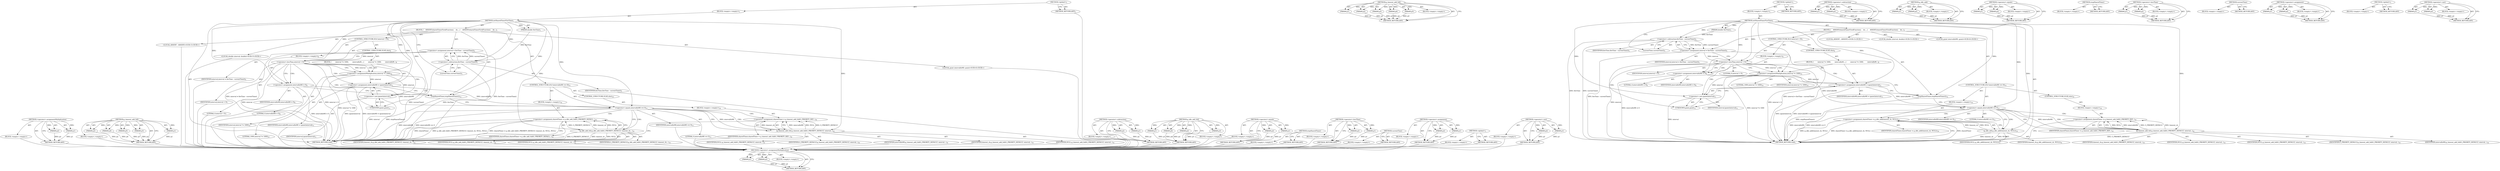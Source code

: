 digraph "&lt;operator&gt;.cast" {
vulnerable_101 [label=<(METHOD,&lt;operator&gt;.assignmentMultiplication)>];
vulnerable_102 [label=<(PARAM,p1)>];
vulnerable_103 [label=<(PARAM,p2)>];
vulnerable_104 [label=<(BLOCK,&lt;empty&gt;,&lt;empty&gt;)>];
vulnerable_105 [label=<(METHOD_RETURN,ANY)>];
vulnerable_126 [label=<(METHOD,g_timeout_add_full)>];
vulnerable_127 [label=<(PARAM,p1)>];
vulnerable_128 [label=<(PARAM,p2)>];
vulnerable_129 [label=<(PARAM,p3)>];
vulnerable_130 [label=<(PARAM,p4)>];
vulnerable_131 [label=<(PARAM,p5)>];
vulnerable_132 [label=<(BLOCK,&lt;empty&gt;,&lt;empty&gt;)>];
vulnerable_133 [label=<(METHOD_RETURN,ANY)>];
vulnerable_6 [label=<(METHOD,&lt;global&gt;)<SUB>1</SUB>>];
vulnerable_7 [label=<(BLOCK,&lt;empty&gt;,&lt;empty&gt;)<SUB>1</SUB>>];
vulnerable_8 [label=<(METHOD,setSharedTimerFireTime)<SUB>1</SUB>>];
vulnerable_9 [label=<(PARAM,double fireTime)<SUB>1</SUB>>];
vulnerable_10 [label=<(BLOCK,{
    ASSERT(sharedTimerFiredFunction);

    do...,{
    ASSERT(sharedTimerFiredFunction);

    do...)<SUB>2</SUB>>];
vulnerable_11 [label="<(LOCAL,ASSERT : ASSERT)<SUB>3</SUB>>"];
vulnerable_12 [label="<(LOCAL,double interval: double)<SUB>5</SUB>>"];
vulnerable_13 [label=<(&lt;operator&gt;.assignment,interval = fireTime - currentTime())<SUB>5</SUB>>];
vulnerable_14 [label=<(IDENTIFIER,interval,interval = fireTime - currentTime())<SUB>5</SUB>>];
vulnerable_15 [label=<(&lt;operator&gt;.subtraction,fireTime - currentTime())<SUB>5</SUB>>];
vulnerable_16 [label=<(IDENTIFIER,fireTime,fireTime - currentTime())<SUB>5</SUB>>];
vulnerable_17 [label=<(currentTime,currentTime())<SUB>5</SUB>>];
vulnerable_18 [label="<(LOCAL,guint intervalInMS: guint)<SUB>6</SUB>>"];
vulnerable_19 [label=<(CONTROL_STRUCTURE,IF,if (interval &lt; 0))<SUB>7</SUB>>];
vulnerable_20 [label=<(&lt;operator&gt;.lessThan,interval &lt; 0)<SUB>7</SUB>>];
vulnerable_21 [label=<(IDENTIFIER,interval,interval &lt; 0)<SUB>7</SUB>>];
vulnerable_22 [label=<(LITERAL,0,interval &lt; 0)<SUB>7</SUB>>];
vulnerable_23 [label=<(BLOCK,&lt;empty&gt;,&lt;empty&gt;)<SUB>8</SUB>>];
vulnerable_24 [label=<(&lt;operator&gt;.assignment,intervalInMS = 0)<SUB>8</SUB>>];
vulnerable_25 [label=<(IDENTIFIER,intervalInMS,intervalInMS = 0)<SUB>8</SUB>>];
vulnerable_26 [label=<(LITERAL,0,intervalInMS = 0)<SUB>8</SUB>>];
vulnerable_27 [label=<(CONTROL_STRUCTURE,ELSE,else)<SUB>9</SUB>>];
vulnerable_28 [label=<(BLOCK,{
        interval *= 1000;
        intervalInM...,{
        interval *= 1000;
        intervalInM...)<SUB>9</SUB>>];
vulnerable_29 [label=<(&lt;operator&gt;.assignmentMultiplication,interval *= 1000)<SUB>10</SUB>>];
vulnerable_30 [label=<(IDENTIFIER,interval,interval *= 1000)<SUB>10</SUB>>];
vulnerable_31 [label=<(LITERAL,1000,interval *= 1000)<SUB>10</SUB>>];
vulnerable_32 [label=<(&lt;operator&gt;.assignment,intervalInMS = (guint)interval)<SUB>11</SUB>>];
vulnerable_33 [label=<(IDENTIFIER,intervalInMS,intervalInMS = (guint)interval)<SUB>11</SUB>>];
vulnerable_34 [label=<(&lt;operator&gt;.cast,(guint)interval)<SUB>11</SUB>>];
vulnerable_35 [label=<(UNKNOWN,guint,guint)<SUB>11</SUB>>];
vulnerable_36 [label=<(IDENTIFIER,interval,(guint)interval)<SUB>11</SUB>>];
vulnerable_37 [label=<(stopSharedTimer,stopSharedTimer())<SUB>14</SUB>>];
vulnerable_38 [label=<(CONTROL_STRUCTURE,IF,if (intervalInMS == 0))<SUB>15</SUB>>];
vulnerable_39 [label=<(&lt;operator&gt;.equals,intervalInMS == 0)<SUB>15</SUB>>];
vulnerable_40 [label=<(IDENTIFIER,intervalInMS,intervalInMS == 0)<SUB>15</SUB>>];
vulnerable_41 [label=<(LITERAL,0,intervalInMS == 0)<SUB>15</SUB>>];
vulnerable_42 [label=<(BLOCK,&lt;empty&gt;,&lt;empty&gt;)<SUB>16</SUB>>];
vulnerable_43 [label=<(&lt;operator&gt;.assignment,sharedTimer = g_idle_add_full(G_PRIORITY_DEFAUL...)<SUB>16</SUB>>];
vulnerable_44 [label=<(IDENTIFIER,sharedTimer,sharedTimer = g_idle_add_full(G_PRIORITY_DEFAUL...)<SUB>16</SUB>>];
vulnerable_45 [label=<(g_idle_add_full,g_idle_add_full(G_PRIORITY_DEFAULT, timeout_cb,...)<SUB>16</SUB>>];
vulnerable_46 [label=<(IDENTIFIER,G_PRIORITY_DEFAULT,g_idle_add_full(G_PRIORITY_DEFAULT, timeout_cb,...)<SUB>16</SUB>>];
vulnerable_47 [label=<(IDENTIFIER,timeout_cb,g_idle_add_full(G_PRIORITY_DEFAULT, timeout_cb,...)<SUB>16</SUB>>];
vulnerable_48 [label=<(IDENTIFIER,NULL,g_idle_add_full(G_PRIORITY_DEFAULT, timeout_cb,...)<SUB>16</SUB>>];
vulnerable_49 [label=<(IDENTIFIER,NULL,g_idle_add_full(G_PRIORITY_DEFAULT, timeout_cb,...)<SUB>16</SUB>>];
vulnerable_50 [label=<(CONTROL_STRUCTURE,ELSE,else)<SUB>18</SUB>>];
vulnerable_51 [label=<(BLOCK,&lt;empty&gt;,&lt;empty&gt;)<SUB>18</SUB>>];
vulnerable_52 [label=<(&lt;operator&gt;.assignment,sharedTimer = g_timeout_add_full(G_PRIORITY_DEF...)<SUB>18</SUB>>];
vulnerable_53 [label=<(IDENTIFIER,sharedTimer,sharedTimer = g_timeout_add_full(G_PRIORITY_DEF...)<SUB>18</SUB>>];
vulnerable_54 [label=<(g_timeout_add_full,g_timeout_add_full(G_PRIORITY_DEFAULT, interval...)<SUB>18</SUB>>];
vulnerable_55 [label=<(IDENTIFIER,G_PRIORITY_DEFAULT,g_timeout_add_full(G_PRIORITY_DEFAULT, interval...)<SUB>18</SUB>>];
vulnerable_56 [label=<(IDENTIFIER,intervalInMS,g_timeout_add_full(G_PRIORITY_DEFAULT, interval...)<SUB>18</SUB>>];
vulnerable_57 [label=<(IDENTIFIER,timeout_cb,g_timeout_add_full(G_PRIORITY_DEFAULT, interval...)<SUB>18</SUB>>];
vulnerable_58 [label=<(IDENTIFIER,NULL,g_timeout_add_full(G_PRIORITY_DEFAULT, interval...)<SUB>18</SUB>>];
vulnerable_59 [label=<(IDENTIFIER,NULL,g_timeout_add_full(G_PRIORITY_DEFAULT, interval...)<SUB>18</SUB>>];
vulnerable_60 [label=<(METHOD_RETURN,void)<SUB>1</SUB>>];
vulnerable_62 [label=<(METHOD_RETURN,ANY)<SUB>1</SUB>>];
vulnerable_88 [label=<(METHOD,&lt;operator&gt;.subtraction)>];
vulnerable_89 [label=<(PARAM,p1)>];
vulnerable_90 [label=<(PARAM,p2)>];
vulnerable_91 [label=<(BLOCK,&lt;empty&gt;,&lt;empty&gt;)>];
vulnerable_92 [label=<(METHOD_RETURN,ANY)>];
vulnerable_119 [label=<(METHOD,g_idle_add_full)>];
vulnerable_120 [label=<(PARAM,p1)>];
vulnerable_121 [label=<(PARAM,p2)>];
vulnerable_122 [label=<(PARAM,p3)>];
vulnerable_123 [label=<(PARAM,p4)>];
vulnerable_124 [label=<(BLOCK,&lt;empty&gt;,&lt;empty&gt;)>];
vulnerable_125 [label=<(METHOD_RETURN,ANY)>];
vulnerable_114 [label=<(METHOD,&lt;operator&gt;.equals)>];
vulnerable_115 [label=<(PARAM,p1)>];
vulnerable_116 [label=<(PARAM,p2)>];
vulnerable_117 [label=<(BLOCK,&lt;empty&gt;,&lt;empty&gt;)>];
vulnerable_118 [label=<(METHOD_RETURN,ANY)>];
vulnerable_111 [label=<(METHOD,stopSharedTimer)>];
vulnerable_112 [label=<(BLOCK,&lt;empty&gt;,&lt;empty&gt;)>];
vulnerable_113 [label=<(METHOD_RETURN,ANY)>];
vulnerable_96 [label=<(METHOD,&lt;operator&gt;.lessThan)>];
vulnerable_97 [label=<(PARAM,p1)>];
vulnerable_98 [label=<(PARAM,p2)>];
vulnerable_99 [label=<(BLOCK,&lt;empty&gt;,&lt;empty&gt;)>];
vulnerable_100 [label=<(METHOD_RETURN,ANY)>];
vulnerable_93 [label=<(METHOD,currentTime)>];
vulnerable_94 [label=<(BLOCK,&lt;empty&gt;,&lt;empty&gt;)>];
vulnerable_95 [label=<(METHOD_RETURN,ANY)>];
vulnerable_83 [label=<(METHOD,&lt;operator&gt;.assignment)>];
vulnerable_84 [label=<(PARAM,p1)>];
vulnerable_85 [label=<(PARAM,p2)>];
vulnerable_86 [label=<(BLOCK,&lt;empty&gt;,&lt;empty&gt;)>];
vulnerable_87 [label=<(METHOD_RETURN,ANY)>];
vulnerable_77 [label=<(METHOD,&lt;global&gt;)<SUB>1</SUB>>];
vulnerable_78 [label=<(BLOCK,&lt;empty&gt;,&lt;empty&gt;)>];
vulnerable_79 [label=<(METHOD_RETURN,ANY)>];
vulnerable_106 [label=<(METHOD,&lt;operator&gt;.cast)>];
vulnerable_107 [label=<(PARAM,p1)>];
vulnerable_108 [label=<(PARAM,p2)>];
vulnerable_109 [label=<(BLOCK,&lt;empty&gt;,&lt;empty&gt;)>];
vulnerable_110 [label=<(METHOD_RETURN,ANY)>];
fixed_99 [label=<(METHOD,&lt;operator&gt;.assignmentMultiplication)>];
fixed_100 [label=<(PARAM,p1)>];
fixed_101 [label=<(PARAM,p2)>];
fixed_102 [label=<(BLOCK,&lt;empty&gt;,&lt;empty&gt;)>];
fixed_103 [label=<(METHOD_RETURN,ANY)>];
fixed_122 [label=<(METHOD,g_timeout_add_full)>];
fixed_123 [label=<(PARAM,p1)>];
fixed_124 [label=<(PARAM,p2)>];
fixed_125 [label=<(PARAM,p3)>];
fixed_126 [label=<(PARAM,p4)>];
fixed_127 [label=<(PARAM,p5)>];
fixed_128 [label=<(BLOCK,&lt;empty&gt;,&lt;empty&gt;)>];
fixed_129 [label=<(METHOD_RETURN,ANY)>];
fixed_6 [label=<(METHOD,&lt;global&gt;)<SUB>1</SUB>>];
fixed_7 [label=<(BLOCK,&lt;empty&gt;,&lt;empty&gt;)<SUB>1</SUB>>];
fixed_8 [label=<(METHOD,setSharedTimerFireTime)<SUB>1</SUB>>];
fixed_9 [label=<(PARAM,double fireTime)<SUB>1</SUB>>];
fixed_10 [label=<(BLOCK,{
    ASSERT(sharedTimerFiredFunction);

    do...,{
    ASSERT(sharedTimerFiredFunction);

    do...)<SUB>2</SUB>>];
fixed_11 [label="<(LOCAL,ASSERT : ASSERT)<SUB>3</SUB>>"];
fixed_12 [label="<(LOCAL,double interval: double)<SUB>5</SUB>>"];
fixed_13 [label=<(&lt;operator&gt;.assignment,interval = fireTime - currentTime())<SUB>5</SUB>>];
fixed_14 [label=<(IDENTIFIER,interval,interval = fireTime - currentTime())<SUB>5</SUB>>];
fixed_15 [label=<(&lt;operator&gt;.subtraction,fireTime - currentTime())<SUB>5</SUB>>];
fixed_16 [label=<(IDENTIFIER,fireTime,fireTime - currentTime())<SUB>5</SUB>>];
fixed_17 [label=<(currentTime,currentTime())<SUB>5</SUB>>];
fixed_18 [label="<(LOCAL,guint intervalInMS: guint)<SUB>6</SUB>>"];
fixed_19 [label=<(CONTROL_STRUCTURE,IF,if (interval &lt; 0))<SUB>7</SUB>>];
fixed_20 [label=<(&lt;operator&gt;.lessThan,interval &lt; 0)<SUB>7</SUB>>];
fixed_21 [label=<(IDENTIFIER,interval,interval &lt; 0)<SUB>7</SUB>>];
fixed_22 [label=<(LITERAL,0,interval &lt; 0)<SUB>7</SUB>>];
fixed_23 [label=<(BLOCK,&lt;empty&gt;,&lt;empty&gt;)<SUB>8</SUB>>];
fixed_24 [label=<(&lt;operator&gt;.assignment,intervalInMS = 0)<SUB>8</SUB>>];
fixed_25 [label=<(IDENTIFIER,intervalInMS,intervalInMS = 0)<SUB>8</SUB>>];
fixed_26 [label=<(LITERAL,0,intervalInMS = 0)<SUB>8</SUB>>];
fixed_27 [label=<(CONTROL_STRUCTURE,ELSE,else)<SUB>9</SUB>>];
fixed_28 [label=<(BLOCK,{
        interval *= 1000;
        intervalInM...,{
        interval *= 1000;
        intervalInM...)<SUB>9</SUB>>];
fixed_29 [label=<(&lt;operator&gt;.assignmentMultiplication,interval *= 1000)<SUB>10</SUB>>];
fixed_30 [label=<(IDENTIFIER,interval,interval *= 1000)<SUB>10</SUB>>];
fixed_31 [label=<(LITERAL,1000,interval *= 1000)<SUB>10</SUB>>];
fixed_32 [label=<(&lt;operator&gt;.assignment,intervalInMS = (guint)interval)<SUB>11</SUB>>];
fixed_33 [label=<(IDENTIFIER,intervalInMS,intervalInMS = (guint)interval)<SUB>11</SUB>>];
fixed_34 [label=<(&lt;operator&gt;.cast,(guint)interval)<SUB>11</SUB>>];
fixed_35 [label=<(UNKNOWN,guint,guint)<SUB>11</SUB>>];
fixed_36 [label=<(IDENTIFIER,interval,(guint)interval)<SUB>11</SUB>>];
fixed_37 [label=<(stopSharedTimer,stopSharedTimer())<SUB>14</SUB>>];
fixed_38 [label=<(CONTROL_STRUCTURE,IF,if (intervalInMS == 0))<SUB>15</SUB>>];
fixed_39 [label=<(&lt;operator&gt;.equals,intervalInMS == 0)<SUB>15</SUB>>];
fixed_40 [label=<(IDENTIFIER,intervalInMS,intervalInMS == 0)<SUB>15</SUB>>];
fixed_41 [label=<(LITERAL,0,intervalInMS == 0)<SUB>15</SUB>>];
fixed_42 [label=<(BLOCK,&lt;empty&gt;,&lt;empty&gt;)<SUB>16</SUB>>];
fixed_43 [label=<(&lt;operator&gt;.assignment,sharedTimer = g_idle_add(timeout_cb, NULL))<SUB>16</SUB>>];
fixed_44 [label=<(IDENTIFIER,sharedTimer,sharedTimer = g_idle_add(timeout_cb, NULL))<SUB>16</SUB>>];
fixed_45 [label=<(g_idle_add,g_idle_add(timeout_cb, NULL))<SUB>16</SUB>>];
fixed_46 [label=<(IDENTIFIER,timeout_cb,g_idle_add(timeout_cb, NULL))<SUB>16</SUB>>];
fixed_47 [label=<(IDENTIFIER,NULL,g_idle_add(timeout_cb, NULL))<SUB>16</SUB>>];
fixed_48 [label=<(CONTROL_STRUCTURE,ELSE,else)<SUB>18</SUB>>];
fixed_49 [label=<(BLOCK,&lt;empty&gt;,&lt;empty&gt;)<SUB>18</SUB>>];
fixed_50 [label=<(&lt;operator&gt;.assignment,sharedTimer = g_timeout_add_full(G_PRIORITY_DEF...)<SUB>18</SUB>>];
fixed_51 [label=<(IDENTIFIER,sharedTimer,sharedTimer = g_timeout_add_full(G_PRIORITY_DEF...)<SUB>18</SUB>>];
fixed_52 [label=<(g_timeout_add_full,g_timeout_add_full(G_PRIORITY_DEFAULT, interval...)<SUB>18</SUB>>];
fixed_53 [label=<(IDENTIFIER,G_PRIORITY_DEFAULT,g_timeout_add_full(G_PRIORITY_DEFAULT, interval...)<SUB>18</SUB>>];
fixed_54 [label=<(IDENTIFIER,intervalInMS,g_timeout_add_full(G_PRIORITY_DEFAULT, interval...)<SUB>18</SUB>>];
fixed_55 [label=<(IDENTIFIER,timeout_cb,g_timeout_add_full(G_PRIORITY_DEFAULT, interval...)<SUB>18</SUB>>];
fixed_56 [label=<(IDENTIFIER,NULL,g_timeout_add_full(G_PRIORITY_DEFAULT, interval...)<SUB>18</SUB>>];
fixed_57 [label=<(IDENTIFIER,NULL,g_timeout_add_full(G_PRIORITY_DEFAULT, interval...)<SUB>18</SUB>>];
fixed_58 [label=<(METHOD_RETURN,void)<SUB>1</SUB>>];
fixed_60 [label=<(METHOD_RETURN,ANY)<SUB>1</SUB>>];
fixed_86 [label=<(METHOD,&lt;operator&gt;.subtraction)>];
fixed_87 [label=<(PARAM,p1)>];
fixed_88 [label=<(PARAM,p2)>];
fixed_89 [label=<(BLOCK,&lt;empty&gt;,&lt;empty&gt;)>];
fixed_90 [label=<(METHOD_RETURN,ANY)>];
fixed_117 [label=<(METHOD,g_idle_add)>];
fixed_118 [label=<(PARAM,p1)>];
fixed_119 [label=<(PARAM,p2)>];
fixed_120 [label=<(BLOCK,&lt;empty&gt;,&lt;empty&gt;)>];
fixed_121 [label=<(METHOD_RETURN,ANY)>];
fixed_112 [label=<(METHOD,&lt;operator&gt;.equals)>];
fixed_113 [label=<(PARAM,p1)>];
fixed_114 [label=<(PARAM,p2)>];
fixed_115 [label=<(BLOCK,&lt;empty&gt;,&lt;empty&gt;)>];
fixed_116 [label=<(METHOD_RETURN,ANY)>];
fixed_109 [label=<(METHOD,stopSharedTimer)>];
fixed_110 [label=<(BLOCK,&lt;empty&gt;,&lt;empty&gt;)>];
fixed_111 [label=<(METHOD_RETURN,ANY)>];
fixed_94 [label=<(METHOD,&lt;operator&gt;.lessThan)>];
fixed_95 [label=<(PARAM,p1)>];
fixed_96 [label=<(PARAM,p2)>];
fixed_97 [label=<(BLOCK,&lt;empty&gt;,&lt;empty&gt;)>];
fixed_98 [label=<(METHOD_RETURN,ANY)>];
fixed_91 [label=<(METHOD,currentTime)>];
fixed_92 [label=<(BLOCK,&lt;empty&gt;,&lt;empty&gt;)>];
fixed_93 [label=<(METHOD_RETURN,ANY)>];
fixed_81 [label=<(METHOD,&lt;operator&gt;.assignment)>];
fixed_82 [label=<(PARAM,p1)>];
fixed_83 [label=<(PARAM,p2)>];
fixed_84 [label=<(BLOCK,&lt;empty&gt;,&lt;empty&gt;)>];
fixed_85 [label=<(METHOD_RETURN,ANY)>];
fixed_75 [label=<(METHOD,&lt;global&gt;)<SUB>1</SUB>>];
fixed_76 [label=<(BLOCK,&lt;empty&gt;,&lt;empty&gt;)>];
fixed_77 [label=<(METHOD_RETURN,ANY)>];
fixed_104 [label=<(METHOD,&lt;operator&gt;.cast)>];
fixed_105 [label=<(PARAM,p1)>];
fixed_106 [label=<(PARAM,p2)>];
fixed_107 [label=<(BLOCK,&lt;empty&gt;,&lt;empty&gt;)>];
fixed_108 [label=<(METHOD_RETURN,ANY)>];
vulnerable_101 -> vulnerable_102  [key=0, label="AST: "];
vulnerable_101 -> vulnerable_102  [key=1, label="DDG: "];
vulnerable_101 -> vulnerable_104  [key=0, label="AST: "];
vulnerable_101 -> vulnerable_103  [key=0, label="AST: "];
vulnerable_101 -> vulnerable_103  [key=1, label="DDG: "];
vulnerable_101 -> vulnerable_105  [key=0, label="AST: "];
vulnerable_101 -> vulnerable_105  [key=1, label="CFG: "];
vulnerable_102 -> vulnerable_105  [key=0, label="DDG: p1"];
vulnerable_103 -> vulnerable_105  [key=0, label="DDG: p2"];
vulnerable_104 -> fixed_99  [key=0];
vulnerable_105 -> fixed_99  [key=0];
vulnerable_126 -> vulnerable_127  [key=0, label="AST: "];
vulnerable_126 -> vulnerable_127  [key=1, label="DDG: "];
vulnerable_126 -> vulnerable_132  [key=0, label="AST: "];
vulnerable_126 -> vulnerable_128  [key=0, label="AST: "];
vulnerable_126 -> vulnerable_128  [key=1, label="DDG: "];
vulnerable_126 -> vulnerable_133  [key=0, label="AST: "];
vulnerable_126 -> vulnerable_133  [key=1, label="CFG: "];
vulnerable_126 -> vulnerable_129  [key=0, label="AST: "];
vulnerable_126 -> vulnerable_129  [key=1, label="DDG: "];
vulnerable_126 -> vulnerable_130  [key=0, label="AST: "];
vulnerable_126 -> vulnerable_130  [key=1, label="DDG: "];
vulnerable_126 -> vulnerable_131  [key=0, label="AST: "];
vulnerable_126 -> vulnerable_131  [key=1, label="DDG: "];
vulnerable_127 -> vulnerable_133  [key=0, label="DDG: p1"];
vulnerable_128 -> vulnerable_133  [key=0, label="DDG: p2"];
vulnerable_129 -> vulnerable_133  [key=0, label="DDG: p3"];
vulnerable_130 -> vulnerable_133  [key=0, label="DDG: p4"];
vulnerable_131 -> vulnerable_133  [key=0, label="DDG: p5"];
vulnerable_132 -> fixed_99  [key=0];
vulnerable_133 -> fixed_99  [key=0];
vulnerable_6 -> vulnerable_7  [key=0, label="AST: "];
vulnerable_6 -> vulnerable_62  [key=0, label="AST: "];
vulnerable_6 -> vulnerable_62  [key=1, label="CFG: "];
vulnerable_7 -> vulnerable_8  [key=0, label="AST: "];
vulnerable_8 -> vulnerable_9  [key=0, label="AST: "];
vulnerable_8 -> vulnerable_9  [key=1, label="DDG: "];
vulnerable_8 -> vulnerable_10  [key=0, label="AST: "];
vulnerable_8 -> vulnerable_60  [key=0, label="AST: "];
vulnerable_8 -> vulnerable_17  [key=0, label="CFG: "];
vulnerable_8 -> vulnerable_37  [key=0, label="DDG: "];
vulnerable_8 -> vulnerable_15  [key=0, label="DDG: "];
vulnerable_8 -> vulnerable_20  [key=0, label="DDG: "];
vulnerable_8 -> vulnerable_24  [key=0, label="DDG: "];
vulnerable_8 -> vulnerable_39  [key=0, label="DDG: "];
vulnerable_8 -> vulnerable_29  [key=0, label="DDG: "];
vulnerable_8 -> vulnerable_32  [key=0, label="DDG: "];
vulnerable_8 -> vulnerable_45  [key=0, label="DDG: "];
vulnerable_8 -> vulnerable_34  [key=0, label="DDG: "];
vulnerable_8 -> vulnerable_54  [key=0, label="DDG: "];
vulnerable_9 -> vulnerable_15  [key=0, label="DDG: fireTime"];
vulnerable_10 -> vulnerable_11  [key=0, label="AST: "];
vulnerable_10 -> vulnerable_12  [key=0, label="AST: "];
vulnerable_10 -> vulnerable_13  [key=0, label="AST: "];
vulnerable_10 -> vulnerable_18  [key=0, label="AST: "];
vulnerable_10 -> vulnerable_19  [key=0, label="AST: "];
vulnerable_10 -> vulnerable_37  [key=0, label="AST: "];
vulnerable_10 -> vulnerable_38  [key=0, label="AST: "];
vulnerable_11 -> fixed_99  [key=0];
vulnerable_12 -> fixed_99  [key=0];
vulnerable_13 -> vulnerable_14  [key=0, label="AST: "];
vulnerable_13 -> vulnerable_15  [key=0, label="AST: "];
vulnerable_13 -> vulnerable_20  [key=0, label="CFG: "];
vulnerable_13 -> vulnerable_20  [key=1, label="DDG: interval"];
vulnerable_13 -> vulnerable_60  [key=0, label="DDG: fireTime - currentTime()"];
vulnerable_13 -> vulnerable_60  [key=1, label="DDG: interval = fireTime - currentTime()"];
vulnerable_14 -> fixed_99  [key=0];
vulnerable_15 -> vulnerable_16  [key=0, label="AST: "];
vulnerable_15 -> vulnerable_17  [key=0, label="AST: "];
vulnerable_15 -> vulnerable_13  [key=0, label="CFG: "];
vulnerable_15 -> vulnerable_13  [key=1, label="DDG: fireTime"];
vulnerable_15 -> vulnerable_13  [key=2, label="DDG: currentTime()"];
vulnerable_15 -> vulnerable_60  [key=0, label="DDG: fireTime"];
vulnerable_15 -> vulnerable_60  [key=1, label="DDG: currentTime()"];
vulnerable_16 -> fixed_99  [key=0];
vulnerable_17 -> vulnerable_15  [key=0, label="CFG: "];
vulnerable_18 -> fixed_99  [key=0];
vulnerable_19 -> vulnerable_20  [key=0, label="AST: "];
vulnerable_19 -> vulnerable_23  [key=0, label="AST: "];
vulnerable_19 -> vulnerable_27  [key=0, label="AST: "];
vulnerable_20 -> vulnerable_21  [key=0, label="AST: "];
vulnerable_20 -> vulnerable_22  [key=0, label="AST: "];
vulnerable_20 -> vulnerable_24  [key=0, label="CFG: "];
vulnerable_20 -> vulnerable_24  [key=1, label="CDG: "];
vulnerable_20 -> vulnerable_29  [key=0, label="CFG: "];
vulnerable_20 -> vulnerable_29  [key=1, label="DDG: interval"];
vulnerable_20 -> vulnerable_29  [key=2, label="CDG: "];
vulnerable_20 -> vulnerable_60  [key=0, label="DDG: interval"];
vulnerable_20 -> vulnerable_60  [key=1, label="DDG: interval &lt; 0"];
vulnerable_20 -> vulnerable_34  [key=0, label="CDG: "];
vulnerable_20 -> vulnerable_32  [key=0, label="CDG: "];
vulnerable_20 -> vulnerable_35  [key=0, label="CDG: "];
vulnerable_21 -> fixed_99  [key=0];
vulnerable_22 -> fixed_99  [key=0];
vulnerable_23 -> vulnerable_24  [key=0, label="AST: "];
vulnerable_24 -> vulnerable_25  [key=0, label="AST: "];
vulnerable_24 -> vulnerable_26  [key=0, label="AST: "];
vulnerable_24 -> vulnerable_37  [key=0, label="CFG: "];
vulnerable_24 -> vulnerable_60  [key=0, label="DDG: intervalInMS = 0"];
vulnerable_24 -> vulnerable_39  [key=0, label="DDG: intervalInMS"];
vulnerable_25 -> fixed_99  [key=0];
vulnerable_26 -> fixed_99  [key=0];
vulnerable_27 -> vulnerable_28  [key=0, label="AST: "];
vulnerable_28 -> vulnerable_29  [key=0, label="AST: "];
vulnerable_28 -> vulnerable_32  [key=0, label="AST: "];
vulnerable_29 -> vulnerable_30  [key=0, label="AST: "];
vulnerable_29 -> vulnerable_31  [key=0, label="AST: "];
vulnerable_29 -> vulnerable_35  [key=0, label="CFG: "];
vulnerable_29 -> vulnerable_60  [key=0, label="DDG: interval *= 1000"];
vulnerable_29 -> vulnerable_32  [key=0, label="DDG: interval"];
vulnerable_29 -> vulnerable_34  [key=0, label="DDG: interval"];
vulnerable_30 -> fixed_99  [key=0];
vulnerable_31 -> fixed_99  [key=0];
vulnerable_32 -> vulnerable_33  [key=0, label="AST: "];
vulnerable_32 -> vulnerable_34  [key=0, label="AST: "];
vulnerable_32 -> vulnerable_37  [key=0, label="CFG: "];
vulnerable_32 -> vulnerable_60  [key=0, label="DDG: (guint)interval"];
vulnerable_32 -> vulnerable_60  [key=1, label="DDG: intervalInMS = (guint)interval"];
vulnerable_32 -> vulnerable_39  [key=0, label="DDG: intervalInMS"];
vulnerable_33 -> fixed_99  [key=0];
vulnerable_34 -> vulnerable_35  [key=0, label="AST: "];
vulnerable_34 -> vulnerable_36  [key=0, label="AST: "];
vulnerable_34 -> vulnerable_32  [key=0, label="CFG: "];
vulnerable_34 -> vulnerable_60  [key=0, label="DDG: interval"];
vulnerable_35 -> vulnerable_34  [key=0, label="CFG: "];
vulnerable_36 -> fixed_99  [key=0];
vulnerable_37 -> vulnerable_39  [key=0, label="CFG: "];
vulnerable_37 -> vulnerable_60  [key=0, label="DDG: stopSharedTimer()"];
vulnerable_38 -> vulnerable_39  [key=0, label="AST: "];
vulnerable_38 -> vulnerable_42  [key=0, label="AST: "];
vulnerable_38 -> vulnerable_50  [key=0, label="AST: "];
vulnerable_39 -> vulnerable_40  [key=0, label="AST: "];
vulnerable_39 -> vulnerable_41  [key=0, label="AST: "];
vulnerable_39 -> vulnerable_45  [key=0, label="CFG: "];
vulnerable_39 -> vulnerable_45  [key=1, label="CDG: "];
vulnerable_39 -> vulnerable_54  [key=0, label="CFG: "];
vulnerable_39 -> vulnerable_54  [key=1, label="DDG: intervalInMS"];
vulnerable_39 -> vulnerable_54  [key=2, label="CDG: "];
vulnerable_39 -> vulnerable_60  [key=0, label="DDG: intervalInMS"];
vulnerable_39 -> vulnerable_60  [key=1, label="DDG: intervalInMS == 0"];
vulnerable_39 -> vulnerable_52  [key=0, label="CDG: "];
vulnerable_39 -> vulnerable_43  [key=0, label="CDG: "];
vulnerable_40 -> fixed_99  [key=0];
vulnerable_41 -> fixed_99  [key=0];
vulnerable_42 -> vulnerable_43  [key=0, label="AST: "];
vulnerable_43 -> vulnerable_44  [key=0, label="AST: "];
vulnerable_43 -> vulnerable_45  [key=0, label="AST: "];
vulnerable_43 -> vulnerable_60  [key=0, label="CFG: "];
vulnerable_43 -> vulnerable_60  [key=1, label="DDG: sharedTimer"];
vulnerable_43 -> vulnerable_60  [key=2, label="DDG: g_idle_add_full(G_PRIORITY_DEFAULT, timeout_cb, NULL, NULL)"];
vulnerable_43 -> vulnerable_60  [key=3, label="DDG: sharedTimer = g_idle_add_full(G_PRIORITY_DEFAULT, timeout_cb, NULL, NULL)"];
vulnerable_44 -> fixed_99  [key=0];
vulnerable_45 -> vulnerable_46  [key=0, label="AST: "];
vulnerable_45 -> vulnerable_47  [key=0, label="AST: "];
vulnerable_45 -> vulnerable_48  [key=0, label="AST: "];
vulnerable_45 -> vulnerable_49  [key=0, label="AST: "];
vulnerable_45 -> vulnerable_43  [key=0, label="CFG: "];
vulnerable_45 -> vulnerable_43  [key=1, label="DDG: G_PRIORITY_DEFAULT"];
vulnerable_45 -> vulnerable_43  [key=2, label="DDG: timeout_cb"];
vulnerable_45 -> vulnerable_43  [key=3, label="DDG: NULL"];
vulnerable_45 -> vulnerable_60  [key=0, label="DDG: G_PRIORITY_DEFAULT"];
vulnerable_45 -> vulnerable_60  [key=1, label="DDG: timeout_cb"];
vulnerable_45 -> vulnerable_60  [key=2, label="DDG: NULL"];
vulnerable_46 -> fixed_99  [key=0];
vulnerable_47 -> fixed_99  [key=0];
vulnerable_48 -> fixed_99  [key=0];
vulnerable_49 -> fixed_99  [key=0];
vulnerable_50 -> vulnerable_51  [key=0, label="AST: "];
vulnerable_51 -> vulnerable_52  [key=0, label="AST: "];
vulnerable_52 -> vulnerable_53  [key=0, label="AST: "];
vulnerable_52 -> vulnerable_54  [key=0, label="AST: "];
vulnerable_52 -> vulnerable_60  [key=0, label="CFG: "];
vulnerable_53 -> fixed_99  [key=0];
vulnerable_54 -> vulnerable_55  [key=0, label="AST: "];
vulnerable_54 -> vulnerable_56  [key=0, label="AST: "];
vulnerable_54 -> vulnerable_57  [key=0, label="AST: "];
vulnerable_54 -> vulnerable_58  [key=0, label="AST: "];
vulnerable_54 -> vulnerable_59  [key=0, label="AST: "];
vulnerable_54 -> vulnerable_52  [key=0, label="CFG: "];
vulnerable_54 -> vulnerable_52  [key=1, label="DDG: intervalInMS"];
vulnerable_54 -> vulnerable_52  [key=2, label="DDG: NULL"];
vulnerable_54 -> vulnerable_52  [key=3, label="DDG: G_PRIORITY_DEFAULT"];
vulnerable_54 -> vulnerable_52  [key=4, label="DDG: timeout_cb"];
vulnerable_55 -> fixed_99  [key=0];
vulnerable_56 -> fixed_99  [key=0];
vulnerable_57 -> fixed_99  [key=0];
vulnerable_58 -> fixed_99  [key=0];
vulnerable_59 -> fixed_99  [key=0];
vulnerable_60 -> fixed_99  [key=0];
vulnerable_62 -> fixed_99  [key=0];
vulnerable_88 -> vulnerable_89  [key=0, label="AST: "];
vulnerable_88 -> vulnerable_89  [key=1, label="DDG: "];
vulnerable_88 -> vulnerable_91  [key=0, label="AST: "];
vulnerable_88 -> vulnerable_90  [key=0, label="AST: "];
vulnerable_88 -> vulnerable_90  [key=1, label="DDG: "];
vulnerable_88 -> vulnerable_92  [key=0, label="AST: "];
vulnerable_88 -> vulnerable_92  [key=1, label="CFG: "];
vulnerable_89 -> vulnerable_92  [key=0, label="DDG: p1"];
vulnerable_90 -> vulnerable_92  [key=0, label="DDG: p2"];
vulnerable_91 -> fixed_99  [key=0];
vulnerable_92 -> fixed_99  [key=0];
vulnerable_119 -> vulnerable_120  [key=0, label="AST: "];
vulnerable_119 -> vulnerable_120  [key=1, label="DDG: "];
vulnerable_119 -> vulnerable_124  [key=0, label="AST: "];
vulnerable_119 -> vulnerable_121  [key=0, label="AST: "];
vulnerable_119 -> vulnerable_121  [key=1, label="DDG: "];
vulnerable_119 -> vulnerable_125  [key=0, label="AST: "];
vulnerable_119 -> vulnerable_125  [key=1, label="CFG: "];
vulnerable_119 -> vulnerable_122  [key=0, label="AST: "];
vulnerable_119 -> vulnerable_122  [key=1, label="DDG: "];
vulnerable_119 -> vulnerable_123  [key=0, label="AST: "];
vulnerable_119 -> vulnerable_123  [key=1, label="DDG: "];
vulnerable_120 -> vulnerable_125  [key=0, label="DDG: p1"];
vulnerable_121 -> vulnerable_125  [key=0, label="DDG: p2"];
vulnerable_122 -> vulnerable_125  [key=0, label="DDG: p3"];
vulnerable_123 -> vulnerable_125  [key=0, label="DDG: p4"];
vulnerable_124 -> fixed_99  [key=0];
vulnerable_125 -> fixed_99  [key=0];
vulnerable_114 -> vulnerable_115  [key=0, label="AST: "];
vulnerable_114 -> vulnerable_115  [key=1, label="DDG: "];
vulnerable_114 -> vulnerable_117  [key=0, label="AST: "];
vulnerable_114 -> vulnerable_116  [key=0, label="AST: "];
vulnerable_114 -> vulnerable_116  [key=1, label="DDG: "];
vulnerable_114 -> vulnerable_118  [key=0, label="AST: "];
vulnerable_114 -> vulnerable_118  [key=1, label="CFG: "];
vulnerable_115 -> vulnerable_118  [key=0, label="DDG: p1"];
vulnerable_116 -> vulnerable_118  [key=0, label="DDG: p2"];
vulnerable_117 -> fixed_99  [key=0];
vulnerable_118 -> fixed_99  [key=0];
vulnerable_111 -> vulnerable_112  [key=0, label="AST: "];
vulnerable_111 -> vulnerable_113  [key=0, label="AST: "];
vulnerable_111 -> vulnerable_113  [key=1, label="CFG: "];
vulnerable_112 -> fixed_99  [key=0];
vulnerable_113 -> fixed_99  [key=0];
vulnerable_96 -> vulnerable_97  [key=0, label="AST: "];
vulnerable_96 -> vulnerable_97  [key=1, label="DDG: "];
vulnerable_96 -> vulnerable_99  [key=0, label="AST: "];
vulnerable_96 -> vulnerable_98  [key=0, label="AST: "];
vulnerable_96 -> vulnerable_98  [key=1, label="DDG: "];
vulnerable_96 -> vulnerable_100  [key=0, label="AST: "];
vulnerable_96 -> vulnerable_100  [key=1, label="CFG: "];
vulnerable_97 -> vulnerable_100  [key=0, label="DDG: p1"];
vulnerable_98 -> vulnerable_100  [key=0, label="DDG: p2"];
vulnerable_99 -> fixed_99  [key=0];
vulnerable_100 -> fixed_99  [key=0];
vulnerable_93 -> vulnerable_94  [key=0, label="AST: "];
vulnerable_93 -> vulnerable_95  [key=0, label="AST: "];
vulnerable_93 -> vulnerable_95  [key=1, label="CFG: "];
vulnerable_94 -> fixed_99  [key=0];
vulnerable_95 -> fixed_99  [key=0];
vulnerable_83 -> vulnerable_84  [key=0, label="AST: "];
vulnerable_83 -> vulnerable_84  [key=1, label="DDG: "];
vulnerable_83 -> vulnerable_86  [key=0, label="AST: "];
vulnerable_83 -> vulnerable_85  [key=0, label="AST: "];
vulnerable_83 -> vulnerable_85  [key=1, label="DDG: "];
vulnerable_83 -> vulnerable_87  [key=0, label="AST: "];
vulnerable_83 -> vulnerable_87  [key=1, label="CFG: "];
vulnerable_84 -> vulnerable_87  [key=0, label="DDG: p1"];
vulnerable_85 -> vulnerable_87  [key=0, label="DDG: p2"];
vulnerable_86 -> fixed_99  [key=0];
vulnerable_87 -> fixed_99  [key=0];
vulnerable_77 -> vulnerable_78  [key=0, label="AST: "];
vulnerable_77 -> vulnerable_79  [key=0, label="AST: "];
vulnerable_77 -> vulnerable_79  [key=1, label="CFG: "];
vulnerable_78 -> fixed_99  [key=0];
vulnerable_79 -> fixed_99  [key=0];
vulnerable_106 -> vulnerable_107  [key=0, label="AST: "];
vulnerable_106 -> vulnerable_107  [key=1, label="DDG: "];
vulnerable_106 -> vulnerable_109  [key=0, label="AST: "];
vulnerable_106 -> vulnerable_108  [key=0, label="AST: "];
vulnerable_106 -> vulnerable_108  [key=1, label="DDG: "];
vulnerable_106 -> vulnerable_110  [key=0, label="AST: "];
vulnerable_106 -> vulnerable_110  [key=1, label="CFG: "];
vulnerable_107 -> vulnerable_110  [key=0, label="DDG: p1"];
vulnerable_108 -> vulnerable_110  [key=0, label="DDG: p2"];
vulnerable_109 -> fixed_99  [key=0];
vulnerable_110 -> fixed_99  [key=0];
fixed_99 -> fixed_100  [key=0, label="AST: "];
fixed_99 -> fixed_100  [key=1, label="DDG: "];
fixed_99 -> fixed_102  [key=0, label="AST: "];
fixed_99 -> fixed_101  [key=0, label="AST: "];
fixed_99 -> fixed_101  [key=1, label="DDG: "];
fixed_99 -> fixed_103  [key=0, label="AST: "];
fixed_99 -> fixed_103  [key=1, label="CFG: "];
fixed_100 -> fixed_103  [key=0, label="DDG: p1"];
fixed_101 -> fixed_103  [key=0, label="DDG: p2"];
fixed_122 -> fixed_123  [key=0, label="AST: "];
fixed_122 -> fixed_123  [key=1, label="DDG: "];
fixed_122 -> fixed_128  [key=0, label="AST: "];
fixed_122 -> fixed_124  [key=0, label="AST: "];
fixed_122 -> fixed_124  [key=1, label="DDG: "];
fixed_122 -> fixed_129  [key=0, label="AST: "];
fixed_122 -> fixed_129  [key=1, label="CFG: "];
fixed_122 -> fixed_125  [key=0, label="AST: "];
fixed_122 -> fixed_125  [key=1, label="DDG: "];
fixed_122 -> fixed_126  [key=0, label="AST: "];
fixed_122 -> fixed_126  [key=1, label="DDG: "];
fixed_122 -> fixed_127  [key=0, label="AST: "];
fixed_122 -> fixed_127  [key=1, label="DDG: "];
fixed_123 -> fixed_129  [key=0, label="DDG: p1"];
fixed_124 -> fixed_129  [key=0, label="DDG: p2"];
fixed_125 -> fixed_129  [key=0, label="DDG: p3"];
fixed_126 -> fixed_129  [key=0, label="DDG: p4"];
fixed_127 -> fixed_129  [key=0, label="DDG: p5"];
fixed_6 -> fixed_7  [key=0, label="AST: "];
fixed_6 -> fixed_60  [key=0, label="AST: "];
fixed_6 -> fixed_60  [key=1, label="CFG: "];
fixed_7 -> fixed_8  [key=0, label="AST: "];
fixed_8 -> fixed_9  [key=0, label="AST: "];
fixed_8 -> fixed_9  [key=1, label="DDG: "];
fixed_8 -> fixed_10  [key=0, label="AST: "];
fixed_8 -> fixed_58  [key=0, label="AST: "];
fixed_8 -> fixed_17  [key=0, label="CFG: "];
fixed_8 -> fixed_37  [key=0, label="DDG: "];
fixed_8 -> fixed_15  [key=0, label="DDG: "];
fixed_8 -> fixed_20  [key=0, label="DDG: "];
fixed_8 -> fixed_24  [key=0, label="DDG: "];
fixed_8 -> fixed_39  [key=0, label="DDG: "];
fixed_8 -> fixed_29  [key=0, label="DDG: "];
fixed_8 -> fixed_32  [key=0, label="DDG: "];
fixed_8 -> fixed_45  [key=0, label="DDG: "];
fixed_8 -> fixed_34  [key=0, label="DDG: "];
fixed_8 -> fixed_52  [key=0, label="DDG: "];
fixed_9 -> fixed_15  [key=0, label="DDG: fireTime"];
fixed_10 -> fixed_11  [key=0, label="AST: "];
fixed_10 -> fixed_12  [key=0, label="AST: "];
fixed_10 -> fixed_13  [key=0, label="AST: "];
fixed_10 -> fixed_18  [key=0, label="AST: "];
fixed_10 -> fixed_19  [key=0, label="AST: "];
fixed_10 -> fixed_37  [key=0, label="AST: "];
fixed_10 -> fixed_38  [key=0, label="AST: "];
fixed_13 -> fixed_14  [key=0, label="AST: "];
fixed_13 -> fixed_15  [key=0, label="AST: "];
fixed_13 -> fixed_20  [key=0, label="CFG: "];
fixed_13 -> fixed_20  [key=1, label="DDG: interval"];
fixed_13 -> fixed_58  [key=0, label="DDG: fireTime - currentTime()"];
fixed_13 -> fixed_58  [key=1, label="DDG: interval = fireTime - currentTime()"];
fixed_15 -> fixed_16  [key=0, label="AST: "];
fixed_15 -> fixed_17  [key=0, label="AST: "];
fixed_15 -> fixed_13  [key=0, label="CFG: "];
fixed_15 -> fixed_13  [key=1, label="DDG: fireTime"];
fixed_15 -> fixed_13  [key=2, label="DDG: currentTime()"];
fixed_15 -> fixed_58  [key=0, label="DDG: fireTime"];
fixed_15 -> fixed_58  [key=1, label="DDG: currentTime()"];
fixed_17 -> fixed_15  [key=0, label="CFG: "];
fixed_19 -> fixed_20  [key=0, label="AST: "];
fixed_19 -> fixed_23  [key=0, label="AST: "];
fixed_19 -> fixed_27  [key=0, label="AST: "];
fixed_20 -> fixed_21  [key=0, label="AST: "];
fixed_20 -> fixed_22  [key=0, label="AST: "];
fixed_20 -> fixed_24  [key=0, label="CFG: "];
fixed_20 -> fixed_24  [key=1, label="CDG: "];
fixed_20 -> fixed_29  [key=0, label="CFG: "];
fixed_20 -> fixed_29  [key=1, label="DDG: interval"];
fixed_20 -> fixed_29  [key=2, label="CDG: "];
fixed_20 -> fixed_58  [key=0, label="DDG: interval"];
fixed_20 -> fixed_58  [key=1, label="DDG: interval &lt; 0"];
fixed_20 -> fixed_34  [key=0, label="CDG: "];
fixed_20 -> fixed_32  [key=0, label="CDG: "];
fixed_20 -> fixed_35  [key=0, label="CDG: "];
fixed_23 -> fixed_24  [key=0, label="AST: "];
fixed_24 -> fixed_25  [key=0, label="AST: "];
fixed_24 -> fixed_26  [key=0, label="AST: "];
fixed_24 -> fixed_37  [key=0, label="CFG: "];
fixed_24 -> fixed_58  [key=0, label="DDG: intervalInMS = 0"];
fixed_24 -> fixed_39  [key=0, label="DDG: intervalInMS"];
fixed_27 -> fixed_28  [key=0, label="AST: "];
fixed_28 -> fixed_29  [key=0, label="AST: "];
fixed_28 -> fixed_32  [key=0, label="AST: "];
fixed_29 -> fixed_30  [key=0, label="AST: "];
fixed_29 -> fixed_31  [key=0, label="AST: "];
fixed_29 -> fixed_35  [key=0, label="CFG: "];
fixed_29 -> fixed_58  [key=0, label="DDG: interval *= 1000"];
fixed_29 -> fixed_32  [key=0, label="DDG: interval"];
fixed_29 -> fixed_34  [key=0, label="DDG: interval"];
fixed_32 -> fixed_33  [key=0, label="AST: "];
fixed_32 -> fixed_34  [key=0, label="AST: "];
fixed_32 -> fixed_37  [key=0, label="CFG: "];
fixed_32 -> fixed_58  [key=0, label="DDG: (guint)interval"];
fixed_32 -> fixed_58  [key=1, label="DDG: intervalInMS = (guint)interval"];
fixed_32 -> fixed_39  [key=0, label="DDG: intervalInMS"];
fixed_34 -> fixed_35  [key=0, label="AST: "];
fixed_34 -> fixed_36  [key=0, label="AST: "];
fixed_34 -> fixed_32  [key=0, label="CFG: "];
fixed_34 -> fixed_58  [key=0, label="DDG: interval"];
fixed_35 -> fixed_34  [key=0, label="CFG: "];
fixed_37 -> fixed_39  [key=0, label="CFG: "];
fixed_37 -> fixed_58  [key=0, label="DDG: stopSharedTimer()"];
fixed_38 -> fixed_39  [key=0, label="AST: "];
fixed_38 -> fixed_42  [key=0, label="AST: "];
fixed_38 -> fixed_48  [key=0, label="AST: "];
fixed_39 -> fixed_40  [key=0, label="AST: "];
fixed_39 -> fixed_41  [key=0, label="AST: "];
fixed_39 -> fixed_45  [key=0, label="CFG: "];
fixed_39 -> fixed_45  [key=1, label="CDG: "];
fixed_39 -> fixed_52  [key=0, label="CFG: "];
fixed_39 -> fixed_52  [key=1, label="DDG: intervalInMS"];
fixed_39 -> fixed_52  [key=2, label="CDG: "];
fixed_39 -> fixed_58  [key=0, label="DDG: intervalInMS"];
fixed_39 -> fixed_58  [key=1, label="DDG: intervalInMS == 0"];
fixed_39 -> fixed_50  [key=0, label="CDG: "];
fixed_39 -> fixed_43  [key=0, label="CDG: "];
fixed_42 -> fixed_43  [key=0, label="AST: "];
fixed_43 -> fixed_44  [key=0, label="AST: "];
fixed_43 -> fixed_45  [key=0, label="AST: "];
fixed_43 -> fixed_58  [key=0, label="CFG: "];
fixed_43 -> fixed_58  [key=1, label="DDG: sharedTimer"];
fixed_43 -> fixed_58  [key=2, label="DDG: g_idle_add(timeout_cb, NULL)"];
fixed_43 -> fixed_58  [key=3, label="DDG: sharedTimer = g_idle_add(timeout_cb, NULL)"];
fixed_45 -> fixed_46  [key=0, label="AST: "];
fixed_45 -> fixed_47  [key=0, label="AST: "];
fixed_45 -> fixed_43  [key=0, label="CFG: "];
fixed_45 -> fixed_43  [key=1, label="DDG: timeout_cb"];
fixed_45 -> fixed_43  [key=2, label="DDG: NULL"];
fixed_45 -> fixed_58  [key=0, label="DDG: timeout_cb"];
fixed_45 -> fixed_58  [key=1, label="DDG: NULL"];
fixed_48 -> fixed_49  [key=0, label="AST: "];
fixed_49 -> fixed_50  [key=0, label="AST: "];
fixed_50 -> fixed_51  [key=0, label="AST: "];
fixed_50 -> fixed_52  [key=0, label="AST: "];
fixed_50 -> fixed_58  [key=0, label="CFG: "];
fixed_52 -> fixed_53  [key=0, label="AST: "];
fixed_52 -> fixed_54  [key=0, label="AST: "];
fixed_52 -> fixed_55  [key=0, label="AST: "];
fixed_52 -> fixed_56  [key=0, label="AST: "];
fixed_52 -> fixed_57  [key=0, label="AST: "];
fixed_52 -> fixed_50  [key=0, label="CFG: "];
fixed_52 -> fixed_50  [key=1, label="DDG: NULL"];
fixed_52 -> fixed_50  [key=2, label="DDG: intervalInMS"];
fixed_52 -> fixed_50  [key=3, label="DDG: G_PRIORITY_DEFAULT"];
fixed_52 -> fixed_50  [key=4, label="DDG: timeout_cb"];
fixed_52 -> fixed_58  [key=0, label="DDG: G_PRIORITY_DEFAULT"];
fixed_86 -> fixed_87  [key=0, label="AST: "];
fixed_86 -> fixed_87  [key=1, label="DDG: "];
fixed_86 -> fixed_89  [key=0, label="AST: "];
fixed_86 -> fixed_88  [key=0, label="AST: "];
fixed_86 -> fixed_88  [key=1, label="DDG: "];
fixed_86 -> fixed_90  [key=0, label="AST: "];
fixed_86 -> fixed_90  [key=1, label="CFG: "];
fixed_87 -> fixed_90  [key=0, label="DDG: p1"];
fixed_88 -> fixed_90  [key=0, label="DDG: p2"];
fixed_117 -> fixed_118  [key=0, label="AST: "];
fixed_117 -> fixed_118  [key=1, label="DDG: "];
fixed_117 -> fixed_120  [key=0, label="AST: "];
fixed_117 -> fixed_119  [key=0, label="AST: "];
fixed_117 -> fixed_119  [key=1, label="DDG: "];
fixed_117 -> fixed_121  [key=0, label="AST: "];
fixed_117 -> fixed_121  [key=1, label="CFG: "];
fixed_118 -> fixed_121  [key=0, label="DDG: p1"];
fixed_119 -> fixed_121  [key=0, label="DDG: p2"];
fixed_112 -> fixed_113  [key=0, label="AST: "];
fixed_112 -> fixed_113  [key=1, label="DDG: "];
fixed_112 -> fixed_115  [key=0, label="AST: "];
fixed_112 -> fixed_114  [key=0, label="AST: "];
fixed_112 -> fixed_114  [key=1, label="DDG: "];
fixed_112 -> fixed_116  [key=0, label="AST: "];
fixed_112 -> fixed_116  [key=1, label="CFG: "];
fixed_113 -> fixed_116  [key=0, label="DDG: p1"];
fixed_114 -> fixed_116  [key=0, label="DDG: p2"];
fixed_109 -> fixed_110  [key=0, label="AST: "];
fixed_109 -> fixed_111  [key=0, label="AST: "];
fixed_109 -> fixed_111  [key=1, label="CFG: "];
fixed_94 -> fixed_95  [key=0, label="AST: "];
fixed_94 -> fixed_95  [key=1, label="DDG: "];
fixed_94 -> fixed_97  [key=0, label="AST: "];
fixed_94 -> fixed_96  [key=0, label="AST: "];
fixed_94 -> fixed_96  [key=1, label="DDG: "];
fixed_94 -> fixed_98  [key=0, label="AST: "];
fixed_94 -> fixed_98  [key=1, label="CFG: "];
fixed_95 -> fixed_98  [key=0, label="DDG: p1"];
fixed_96 -> fixed_98  [key=0, label="DDG: p2"];
fixed_91 -> fixed_92  [key=0, label="AST: "];
fixed_91 -> fixed_93  [key=0, label="AST: "];
fixed_91 -> fixed_93  [key=1, label="CFG: "];
fixed_81 -> fixed_82  [key=0, label="AST: "];
fixed_81 -> fixed_82  [key=1, label="DDG: "];
fixed_81 -> fixed_84  [key=0, label="AST: "];
fixed_81 -> fixed_83  [key=0, label="AST: "];
fixed_81 -> fixed_83  [key=1, label="DDG: "];
fixed_81 -> fixed_85  [key=0, label="AST: "];
fixed_81 -> fixed_85  [key=1, label="CFG: "];
fixed_82 -> fixed_85  [key=0, label="DDG: p1"];
fixed_83 -> fixed_85  [key=0, label="DDG: p2"];
fixed_75 -> fixed_76  [key=0, label="AST: "];
fixed_75 -> fixed_77  [key=0, label="AST: "];
fixed_75 -> fixed_77  [key=1, label="CFG: "];
fixed_104 -> fixed_105  [key=0, label="AST: "];
fixed_104 -> fixed_105  [key=1, label="DDG: "];
fixed_104 -> fixed_107  [key=0, label="AST: "];
fixed_104 -> fixed_106  [key=0, label="AST: "];
fixed_104 -> fixed_106  [key=1, label="DDG: "];
fixed_104 -> fixed_108  [key=0, label="AST: "];
fixed_104 -> fixed_108  [key=1, label="CFG: "];
fixed_105 -> fixed_108  [key=0, label="DDG: p1"];
fixed_106 -> fixed_108  [key=0, label="DDG: p2"];
}
